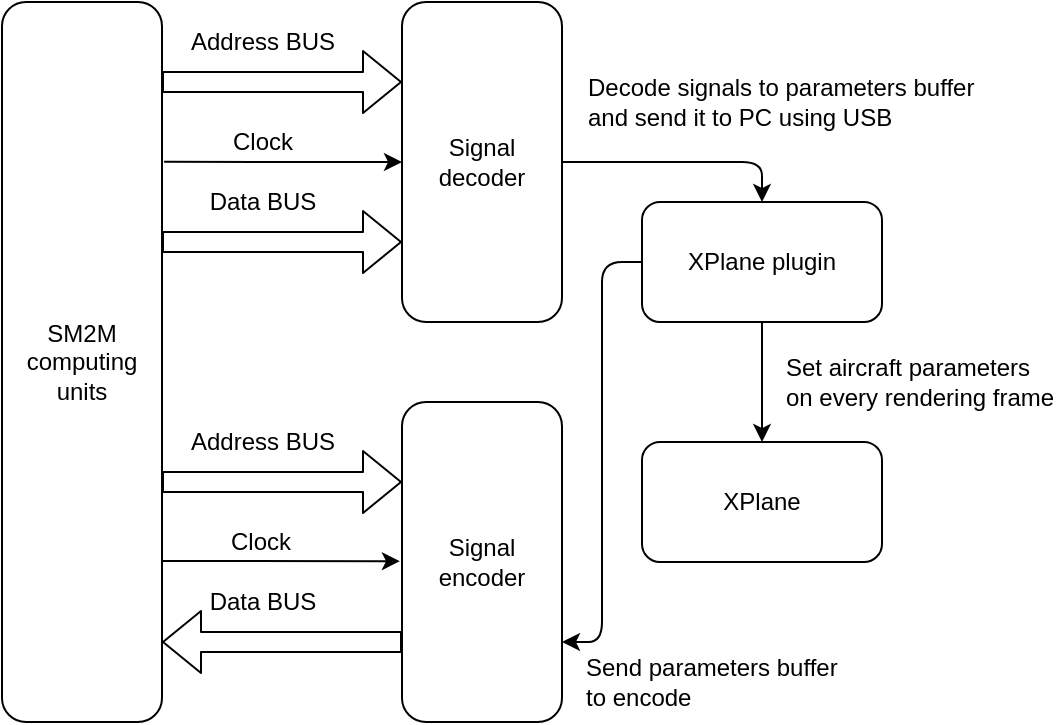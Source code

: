 <mxfile version="15.2.7" type="device"><diagram id="HtzWDpN0ZDDzlumxWtzn" name="Page-1"><mxGraphModel dx="912" dy="609" grid="1" gridSize="10" guides="1" tooltips="1" connect="1" arrows="1" fold="1" page="1" pageScale="1" pageWidth="827" pageHeight="1169" math="0" shadow="0"><root><mxCell id="0"/><mxCell id="1" parent="0"/><mxCell id="Ms_0TIsMvQakx48X9kYZ-6" value="SM2M&lt;br&gt;computing&lt;br&gt;units" style="rounded=1;whiteSpace=wrap;html=1;labelBackgroundColor=none;" vertex="1" parent="1"><mxGeometry x="80" y="80" width="80" height="360" as="geometry"/></mxCell><mxCell id="Ms_0TIsMvQakx48X9kYZ-7" value="Signal decoder" style="rounded=1;whiteSpace=wrap;html=1;labelBackgroundColor=none;" vertex="1" parent="1"><mxGeometry x="280" y="80" width="80" height="160" as="geometry"/></mxCell><mxCell id="Ms_0TIsMvQakx48X9kYZ-8" value="" style="shape=flexArrow;endArrow=classic;html=1;labelBackgroundColor=none;" edge="1" parent="1"><mxGeometry width="50" height="50" relative="1" as="geometry"><mxPoint x="160" y="120" as="sourcePoint"/><mxPoint x="280" y="120" as="targetPoint"/></mxGeometry></mxCell><mxCell id="Ms_0TIsMvQakx48X9kYZ-9" value="Address BUS" style="edgeLabel;html=1;align=center;verticalAlign=middle;resizable=0;points=[];fontSize=12;labelBackgroundColor=none;" vertex="1" connectable="0" parent="Ms_0TIsMvQakx48X9kYZ-8"><mxGeometry x="-0.35" y="3" relative="1" as="geometry"><mxPoint x="11" y="-17" as="offset"/></mxGeometry></mxCell><mxCell id="Ms_0TIsMvQakx48X9kYZ-10" value="" style="shape=flexArrow;endArrow=classic;html=1;labelBackgroundColor=none;" edge="1" parent="1"><mxGeometry width="50" height="50" relative="1" as="geometry"><mxPoint x="160" y="200" as="sourcePoint"/><mxPoint x="280" y="200" as="targetPoint"/></mxGeometry></mxCell><mxCell id="Ms_0TIsMvQakx48X9kYZ-11" value="Data BUS" style="edgeLabel;html=1;align=center;verticalAlign=middle;resizable=0;points=[];fontSize=12;labelBackgroundColor=none;" vertex="1" connectable="0" parent="Ms_0TIsMvQakx48X9kYZ-10"><mxGeometry x="-0.35" y="3" relative="1" as="geometry"><mxPoint x="11" y="-17" as="offset"/></mxGeometry></mxCell><mxCell id="Ms_0TIsMvQakx48X9kYZ-14" value="XPlane plugin" style="rounded=1;whiteSpace=wrap;html=1;fontSize=12;labelBackgroundColor=none;" vertex="1" parent="1"><mxGeometry x="400" y="180" width="120" height="60" as="geometry"/></mxCell><mxCell id="Ms_0TIsMvQakx48X9kYZ-15" value="" style="endArrow=classic;html=1;fontSize=12;exitX=1;exitY=0.5;exitDx=0;exitDy=0;entryX=0.5;entryY=0;entryDx=0;entryDy=0;labelBackgroundColor=none;" edge="1" parent="1" source="Ms_0TIsMvQakx48X9kYZ-7" target="Ms_0TIsMvQakx48X9kYZ-14"><mxGeometry width="50" height="50" relative="1" as="geometry"><mxPoint x="490" y="140" as="sourcePoint"/><mxPoint x="540" y="90" as="targetPoint"/><Array as="points"><mxPoint x="460" y="160"/></Array></mxGeometry></mxCell><mxCell id="Ms_0TIsMvQakx48X9kYZ-16" value="Decode signals to parameters buffer&lt;br&gt;and send it to PC using USB" style="edgeLabel;html=1;align=left;verticalAlign=middle;resizable=0;points=[];fontSize=12;labelBackgroundColor=none;" vertex="1" connectable="0" parent="Ms_0TIsMvQakx48X9kYZ-15"><mxGeometry x="-0.243" y="1" relative="1" as="geometry"><mxPoint x="-35" y="-29" as="offset"/></mxGeometry></mxCell><mxCell id="Ms_0TIsMvQakx48X9kYZ-17" value="XPlane" style="rounded=1;whiteSpace=wrap;html=1;fontSize=12;labelBackgroundColor=none;" vertex="1" parent="1"><mxGeometry x="400" y="300" width="120" height="60" as="geometry"/></mxCell><mxCell id="Ms_0TIsMvQakx48X9kYZ-18" value="" style="endArrow=classic;html=1;fontSize=12;exitX=0.5;exitY=1;exitDx=0;exitDy=0;entryX=0.5;entryY=0;entryDx=0;entryDy=0;labelBackgroundColor=none;" edge="1" parent="1" source="Ms_0TIsMvQakx48X9kYZ-14" target="Ms_0TIsMvQakx48X9kYZ-17"><mxGeometry width="50" height="50" relative="1" as="geometry"><mxPoint x="560" y="300" as="sourcePoint"/><mxPoint x="610" y="250" as="targetPoint"/></mxGeometry></mxCell><mxCell id="Ms_0TIsMvQakx48X9kYZ-19" value="Set aircraft parameters&lt;br&gt;on every rendering frame" style="edgeLabel;html=1;align=left;verticalAlign=middle;resizable=0;points=[];fontSize=12;labelBackgroundColor=none;" vertex="1" connectable="0" parent="Ms_0TIsMvQakx48X9kYZ-18"><mxGeometry x="-0.133" relative="1" as="geometry"><mxPoint x="10" y="4" as="offset"/></mxGeometry></mxCell><mxCell id="Ms_0TIsMvQakx48X9kYZ-20" value="Signal encoder" style="rounded=1;whiteSpace=wrap;html=1;labelBackgroundColor=none;" vertex="1" parent="1"><mxGeometry x="280" y="280" width="80" height="160" as="geometry"/></mxCell><mxCell id="Ms_0TIsMvQakx48X9kYZ-21" value="" style="shape=flexArrow;endArrow=classic;html=1;labelBackgroundColor=none;" edge="1" parent="1"><mxGeometry width="50" height="50" relative="1" as="geometry"><mxPoint x="160" y="320" as="sourcePoint"/><mxPoint x="280" y="320" as="targetPoint"/></mxGeometry></mxCell><mxCell id="Ms_0TIsMvQakx48X9kYZ-22" value="Address BUS" style="edgeLabel;html=1;align=center;verticalAlign=middle;resizable=0;points=[];fontSize=12;labelBackgroundColor=none;" vertex="1" connectable="0" parent="Ms_0TIsMvQakx48X9kYZ-21"><mxGeometry x="-0.35" y="3" relative="1" as="geometry"><mxPoint x="11" y="-17" as="offset"/></mxGeometry></mxCell><mxCell id="Ms_0TIsMvQakx48X9kYZ-23" value="" style="shape=flexArrow;endArrow=none;html=1;startArrow=block;endFill=0;labelBackgroundColor=none;" edge="1" parent="1"><mxGeometry width="50" height="50" relative="1" as="geometry"><mxPoint x="160" y="400" as="sourcePoint"/><mxPoint x="280" y="400" as="targetPoint"/></mxGeometry></mxCell><mxCell id="Ms_0TIsMvQakx48X9kYZ-24" value="Data BUS" style="edgeLabel;html=1;align=center;verticalAlign=middle;resizable=0;points=[];fontSize=12;labelBackgroundColor=none;" vertex="1" connectable="0" parent="Ms_0TIsMvQakx48X9kYZ-23"><mxGeometry x="-0.35" y="3" relative="1" as="geometry"><mxPoint x="11" y="-17" as="offset"/></mxGeometry></mxCell><mxCell id="Ms_0TIsMvQakx48X9kYZ-25" value="" style="endArrow=classic;html=1;fontSize=12;entryX=1;entryY=0.75;entryDx=0;entryDy=0;exitX=0;exitY=0.5;exitDx=0;exitDy=0;labelBackgroundColor=none;" edge="1" parent="1" source="Ms_0TIsMvQakx48X9kYZ-14" target="Ms_0TIsMvQakx48X9kYZ-20"><mxGeometry width="50" height="50" relative="1" as="geometry"><mxPoint x="490" y="420" as="sourcePoint"/><mxPoint x="540" y="370" as="targetPoint"/><Array as="points"><mxPoint x="380" y="210"/><mxPoint x="380" y="400"/></Array></mxGeometry></mxCell><mxCell id="Ms_0TIsMvQakx48X9kYZ-30" value="Send parameters buffer&lt;br&gt;to encode" style="edgeLabel;html=1;align=left;verticalAlign=middle;resizable=0;points=[];fontSize=12;labelBackgroundColor=none;" vertex="1" connectable="0" parent="Ms_0TIsMvQakx48X9kYZ-25"><mxGeometry x="0.452" y="2" relative="1" as="geometry"><mxPoint x="-12" y="63" as="offset"/></mxGeometry></mxCell><mxCell id="Ms_0TIsMvQakx48X9kYZ-26" value="" style="endArrow=classic;html=1;fontSize=12;entryX=0;entryY=0.5;entryDx=0;entryDy=0;exitX=1.013;exitY=0.222;exitDx=0;exitDy=0;exitPerimeter=0;labelBackgroundColor=none;" edge="1" parent="1" source="Ms_0TIsMvQakx48X9kYZ-6" target="Ms_0TIsMvQakx48X9kYZ-7"><mxGeometry width="50" height="50" relative="1" as="geometry"><mxPoint x="220" y="60" as="sourcePoint"/><mxPoint x="270" y="10" as="targetPoint"/></mxGeometry></mxCell><mxCell id="Ms_0TIsMvQakx48X9kYZ-27" value="Clock" style="edgeLabel;html=1;align=center;verticalAlign=middle;resizable=0;points=[];fontSize=12;labelBackgroundColor=none;" vertex="1" connectable="0" parent="Ms_0TIsMvQakx48X9kYZ-26"><mxGeometry x="0.227" y="1" relative="1" as="geometry"><mxPoint x="-24" y="-9" as="offset"/></mxGeometry></mxCell><mxCell id="Ms_0TIsMvQakx48X9kYZ-28" value="" style="endArrow=classic;html=1;fontSize=12;entryX=0;entryY=0.5;entryDx=0;entryDy=0;exitX=1.013;exitY=0.222;exitDx=0;exitDy=0;exitPerimeter=0;labelBackgroundColor=none;" edge="1" parent="1"><mxGeometry width="50" height="50" relative="1" as="geometry"><mxPoint x="160.0" y="359.5" as="sourcePoint"/><mxPoint x="278.96" y="359.58" as="targetPoint"/></mxGeometry></mxCell><mxCell id="Ms_0TIsMvQakx48X9kYZ-29" value="Clock" style="edgeLabel;html=1;align=center;verticalAlign=middle;resizable=0;points=[];fontSize=12;labelBackgroundColor=none;" vertex="1" connectable="0" parent="Ms_0TIsMvQakx48X9kYZ-28"><mxGeometry x="0.227" y="1" relative="1" as="geometry"><mxPoint x="-24" y="-9" as="offset"/></mxGeometry></mxCell></root></mxGraphModel></diagram></mxfile>